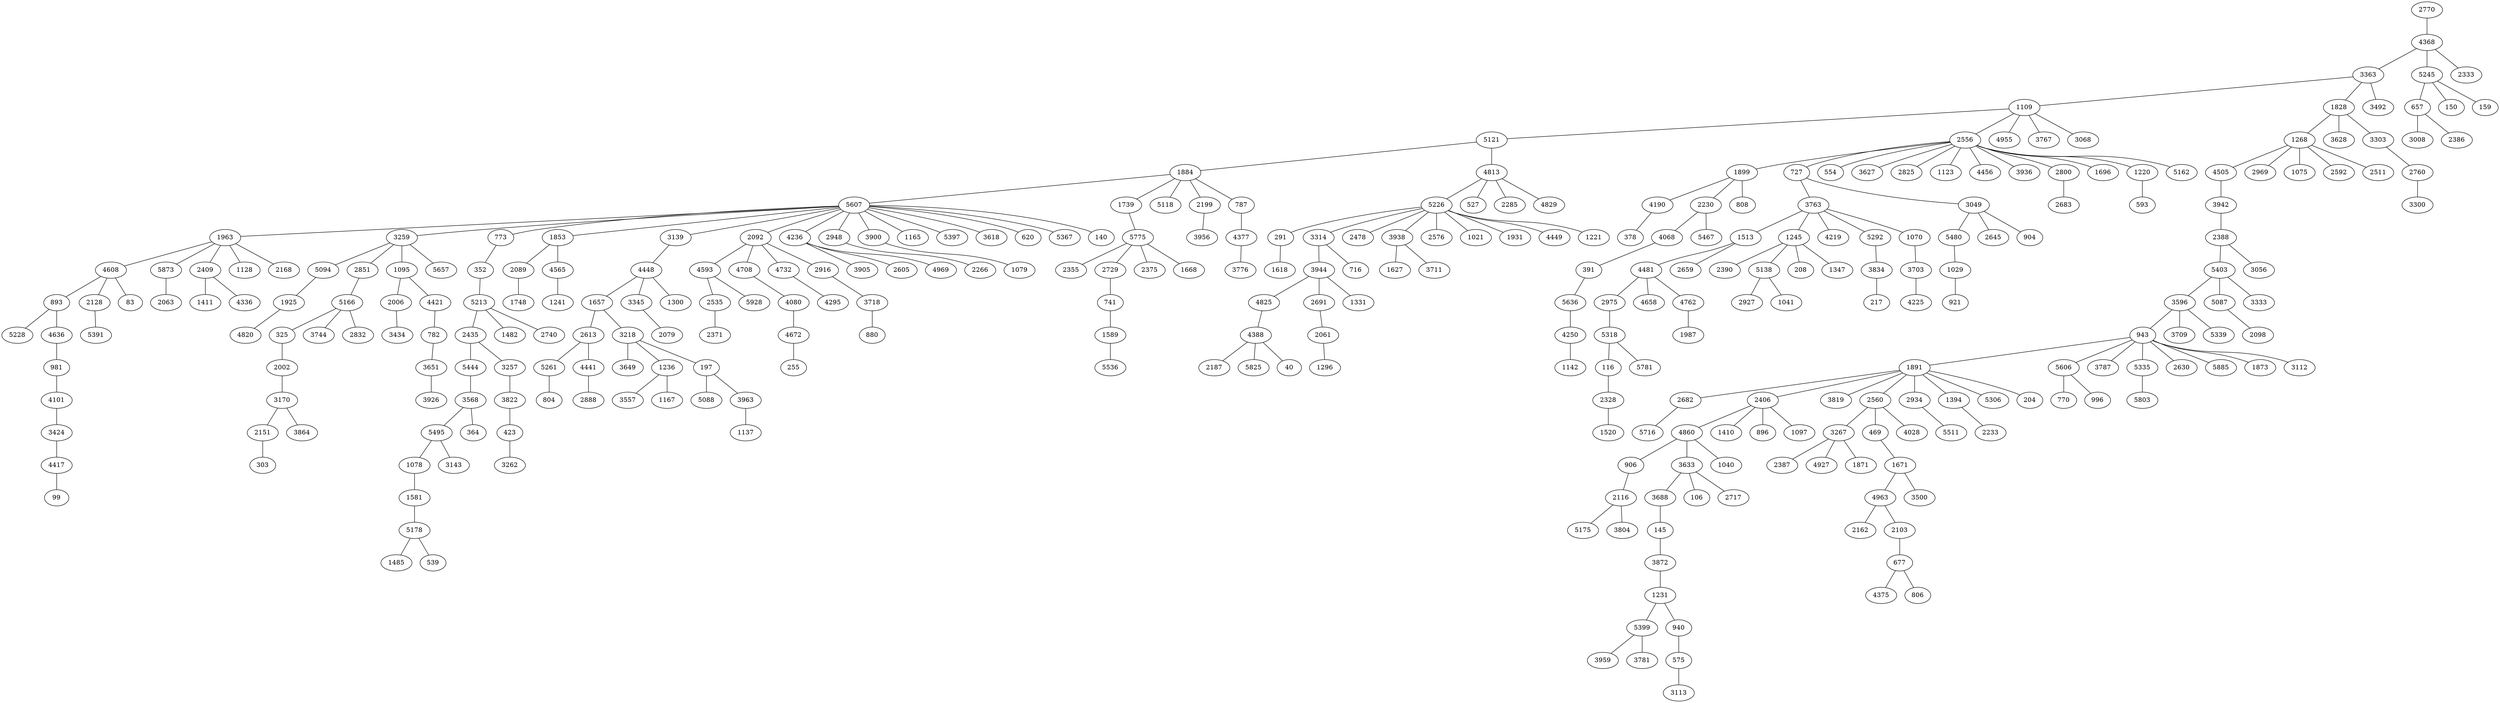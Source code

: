 strict graph "" {
	2770 -- 4368;
	4368 -- 3363;
	4368 -- 5245;
	4368 -- 2333;
	3363 -- 1109;
	3363 -- 1828;
	3363 -- 3492;
	1109 -- 5121;
	1109 -- 2556;
	1109 -- 4955;
	1109 -- 3767;
	1109 -- 3068;
	5121 -- 1884;
	5121 -- 4813;
	1884 -- 5607;
	1884 -- 1739;
	1884 -- 5118;
	1884 -- 2199;
	1884 -- 787;
	5607 -- 1963;
	5607 -- 3259;
	5607 -- 773;
	5607 -- 1853;
	5607 -- 3139;
	5607 -- 2092;
	5607 -- 4236;
	5607 -- 2948;
	5607 -- 3900;
	5607 -- 1165;
	5607 -- 5397;
	5607 -- 3618;
	5607 -- 620;
	5607 -- 5367;
	5607 -- 140;
	1963 -- 4608;
	1963 -- 5873;
	1963 -- 2409;
	1963 -- 1128;
	1963 -- 2168;
	4608 -- 893;
	4608 -- 2128;
	4608 -- 83;
	893 -- 5228;
	893 -- 4636;
	3259 -- 5094;
	3259 -- 2851;
	3259 -- 1095;
	3259 -- 5657;
	5094 -- 1925;
	1925 -- 4820;
	1828 -- 1268;
	1828 -- 3628;
	1828 -- 3303;
	1268 -- 4505;
	1268 -- 2969;
	1268 -- 1075;
	1268 -- 2592;
	1268 -- 2511;
	4505 -- 3942;
	3942 -- 2388;
	2388 -- 5403;
	2388 -- 3056;
	5403 -- 3596;
	5403 -- 5087;
	5403 -- 3333;
	3596 -- 943;
	3596 -- 3709;
	3596 -- 5339;
	943 -- 1891;
	943 -- 5606;
	943 -- 3787;
	943 -- 5335;
	943 -- 2630;
	943 -- 5885;
	943 -- 1873;
	943 -- 3112;
	1891 -- 2682;
	1891 -- 2406;
	1891 -- 3819;
	1891 -- 2560;
	1891 -- 2934;
	1891 -- 1394;
	1891 -- 5306;
	1891 -- 204;
	2682 -- 5716;
	2556 -- 1899;
	2556 -- 727;
	2556 -- 554;
	2556 -- 3627;
	2556 -- 2825;
	2556 -- 1123;
	2556 -- 4456;
	2556 -- 3936;
	2556 -- 2800;
	2556 -- 1696;
	2556 -- 1220;
	2556 -- 5162;
	1899 -- 4190;
	1899 -- 2230;
	1899 -- 808;
	4190 -- 378;
	2406 -- 4860;
	2406 -- 1410;
	2406 -- 896;
	2406 -- 1097;
	4860 -- 906;
	4860 -- 3633;
	4860 -- 1040;
	906 -- 2116;
	727 -- 3763;
	727 -- 3049;
	3763 -- 1513;
	3763 -- 1245;
	3763 -- 4219;
	3763 -- 5292;
	3763 -- 1070;
	1513 -- 4481;
	1513 -- 2659;
	4481 -- 2975;
	4481 -- 4658;
	4481 -- 4762;
	2975 -- 5318;
	1245 -- 2390;
	1245 -- 5138;
	1245 -- 208;
	1245 -- 1347;
	773 -- 352;
	352 -- 5213;
	4813 -- 5226;
	4813 -- 527;
	4813 -- 2285;
	4813 -- 4829;
	5226 -- 291;
	5226 -- 3314;
	5226 -- 2478;
	5226 -- 3938;
	5226 -- 2576;
	5226 -- 1021;
	5226 -- 1931;
	5226 -- 4449;
	5226 -- 1221;
	291 -- 1618;
	3633 -- 3688;
	3633 -- 106;
	3633 -- 2717;
	3688 -- 145;
	145 -- 3872;
	3872 -- 1231;
	1231 -- 5399;
	1231 -- 940;
	5399 -- 3959;
	5399 -- 3781;
	1853 -- 2089;
	1853 -- 4565;
	2089 -- 1748;
	5318 -- 116;
	5318 -- 5781;
	116 -- 2328;
	1739 -- 5775;
	5775 -- 2355;
	5775 -- 2729;
	5775 -- 2375;
	5775 -- 1668;
	5213 -- 2435;
	5213 -- 1482;
	5213 -- 2740;
	2435 -- 5444;
	2435 -- 3257;
	5444 -- 3568;
	3568 -- 5495;
	3568 -- 364;
	5495 -- 1078;
	5495 -- 3143;
	940 -- 575;
	3139 -- 4448;
	4448 -- 1657;
	4448 -- 3345;
	4448 -- 1300;
	1657 -- 2613;
	1657 -- 3218;
	2613 -- 5261;
	2613 -- 4441;
	5261 -- 804;
	4565 -- 1241;
	3049 -- 5480;
	3049 -- 2645;
	3049 -- 904;
	5480 -- 1029;
	1029 -- 921;
	3257 -- 3822;
	3822 -- 423;
	423 -- 3262;
	3345 -- 2079;
	2092 -- 4593;
	2092 -- 4708;
	2092 -- 4732;
	2092 -- 2916;
	2560 -- 3267;
	2560 -- 469;
	2560 -- 4028;
	3267 -- 2387;
	3267 -- 4927;
	3267 -- 1871;
	469 -- 1671;
	1671 -- 4963;
	1671 -- 3500;
	4963 -- 2162;
	4963 -- 2103;
	5138 -- 2927;
	5138 -- 1041;
	2729 -- 741;
	741 -- 1589;
	1589 -- 5536;
	3303 -- 2760;
	2760 -- 3300;
	2199 -- 3956;
	5606 -- 770;
	5606 -- 996;
	2934 -- 5511;
	5873 -- 2063;
	5245 -- 657;
	5245 -- 150;
	5245 -- 159;
	657 -- 3008;
	657 -- 2386;
	2409 -- 1411;
	2409 -- 4336;
	2851 -- 5166;
	5166 -- 325;
	5166 -- 3744;
	5166 -- 2832;
	325 -- 2002;
	2002 -- 3170;
	3170 -- 2151;
	3170 -- 3864;
	2151 -- 303;
	4593 -- 2535;
	4593 -- 5928;
	4236 -- 3905;
	4236 -- 2605;
	4236 -- 4969;
	5087 -- 2098;
	1078 -- 1581;
	1581 -- 5178;
	5178 -- 1485;
	5178 -- 539;
	4708 -- 4080;
	4080 -- 4672;
	3314 -- 3944;
	3314 -- 716;
	3944 -- 4825;
	3944 -- 2691;
	3944 -- 1331;
	4825 -- 4388;
	4388 -- 2187;
	4388 -- 5825;
	4388 -- 40;
	5292 -- 3834;
	3834 -- 217;
	2691 -- 2061;
	787 -- 4377;
	4377 -- 3776;
	4441 -- 2888;
	4636 -- 981;
	981 -- 4101;
	4101 -- 3424;
	3424 -- 4417;
	4417 -- 99;
	2535 -- 2371;
	2948 -- 2266;
	2230 -- 4068;
	2230 -- 5467;
	3900 -- 1079;
	3218 -- 3649;
	3218 -- 1236;
	3218 -- 197;
	4068 -- 391;
	391 -- 5636;
	5636 -- 4250;
	4250 -- 1142;
	1095 -- 2006;
	1095 -- 4421;
	2006 -- 3434;
	2116 -- 5175;
	2116 -- 3804;
	3938 -- 1627;
	3938 -- 3711;
	575 -- 3113;
	1070 -- 3703;
	3703 -- 4225;
	5335 -- 5803;
	2128 -- 5391;
	4421 -- 782;
	782 -- 3651;
	3651 -- 3926;
	2328 -- 1520;
	4672 -- 255;
	1236 -- 3557;
	1236 -- 1167;
	4762 -- 1987;
	2103 -- 677;
	677 -- 4375;
	677 -- 806;
	1394 -- 2233;
	197 -- 5088;
	197 -- 3963;
	3963 -- 1137;
	4732 -- 4295;
	2916 -- 3718;
	2800 -- 2683;
	2061 -- 1296;
	3718 -- 880;
	1220 -- 593;
}
